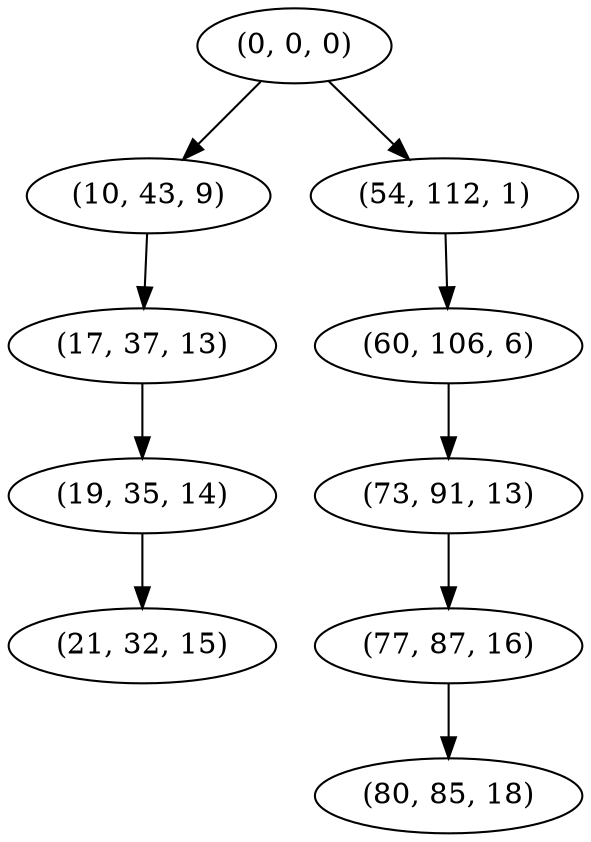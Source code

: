 digraph tree {
    "(0, 0, 0)";
    "(10, 43, 9)";
    "(17, 37, 13)";
    "(19, 35, 14)";
    "(21, 32, 15)";
    "(54, 112, 1)";
    "(60, 106, 6)";
    "(73, 91, 13)";
    "(77, 87, 16)";
    "(80, 85, 18)";
    "(0, 0, 0)" -> "(10, 43, 9)";
    "(0, 0, 0)" -> "(54, 112, 1)";
    "(10, 43, 9)" -> "(17, 37, 13)";
    "(17, 37, 13)" -> "(19, 35, 14)";
    "(19, 35, 14)" -> "(21, 32, 15)";
    "(54, 112, 1)" -> "(60, 106, 6)";
    "(60, 106, 6)" -> "(73, 91, 13)";
    "(73, 91, 13)" -> "(77, 87, 16)";
    "(77, 87, 16)" -> "(80, 85, 18)";
}
